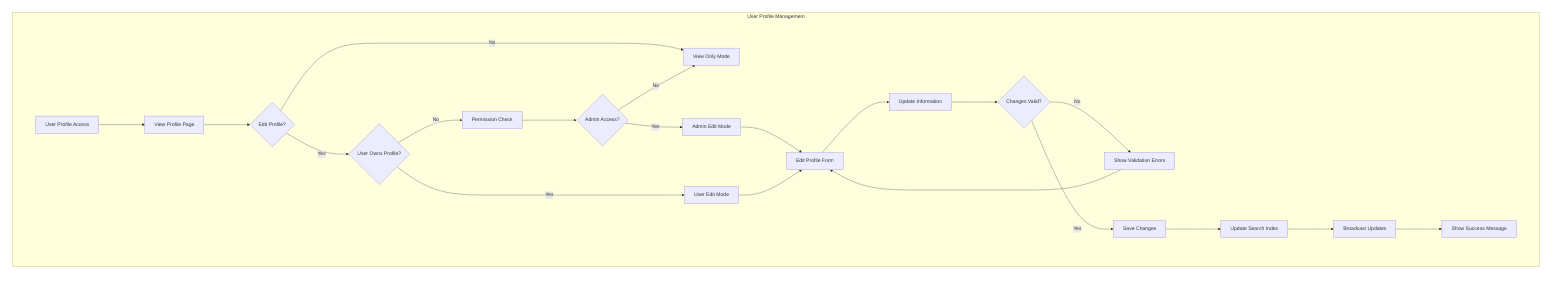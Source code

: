 %%{init: {"flowchart": {"diagramPadding": 40, "nodeSpacing": 160, "rankSpacing": 120}}}%%
graph TD
  subgraph "User Profile Management"
    PROF1[User Profile Access] --> PROF2[View Profile Page]
    PROF2 --> PROF3{Edit Profile?}
    PROF3 -->|No| PROF4[View Only Mode]
    PROF3 -->|Yes| PROF5{User Owns Profile?}
    PROF5 -->|No| PROF6[Permission Check]
    PROF6 --> PROF7{Admin Access?}
    PROF7 -->|No| PROF4
    PROF7 -->|Yes| PROF8[Admin Edit Mode]
    PROF5 -->|Yes| PROF9[User Edit Mode]
    PROF8 --> PROF10[Edit Profile Form]
    PROF9 --> PROF10
    PROF10 --> PROF11[Update Information]
    PROF11 --> PROF12{Changes Valid?}
    PROF12 -->|No| PROF13[Show Validation Errors]
    PROF13 --> PROF10
    PROF12 -->|Yes| PROF14[Save Changes]
    PROF14 --> PROF15[Update Search Index]
    PROF15 --> PROF16[Broadcast Updates]
    PROF16 --> PROF17[Show Success Message]
  end